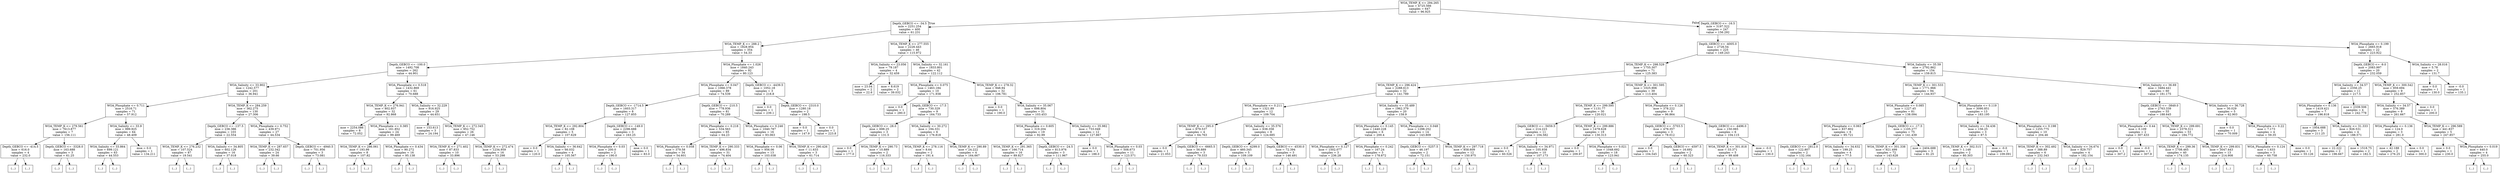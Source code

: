 digraph Tree {
node [shape=box] ;
0 [label="WOA_TEMP_K <= 294.265\nmse = 4725.566\nsamples = 647\nvalue = 96.925"] ;
1 [label="Depth_GEBCO <= -34.5\nmse = 2251.254\nsamples = 400\nvalue = 61.231"] ;
0 -> 1 [labeldistance=2.5, labelangle=45, headlabel="True"] ;
2 [label="WOA_TEMP_K <= 288.2\nmse = 1828.954\nsamples = 354\nvalue = 54.33"] ;
1 -> 2 ;
3 [label="Depth_GEBCO <= -100.0\nmse = 1492.708\nsamples = 262\nvalue = 44.901"] ;
2 -> 3 ;
4 [label="WOA_Salinity <= 33.902\nmse = 1242.577\nsamples = 201\nvalue = 36.941"] ;
3 -> 4 ;
5 [label="WOA_Phosphate <= 0.711\nmse = 2516.71\nsamples = 71\nvalue = 57.912"] ;
4 -> 5 ;
6 [label="WOA_TEMP_K <= 279.561\nmse = 7613.877\nsamples = 7\nvalue = 156.111"] ;
5 -> 6 ;
7 [label="Depth_GEBCO <= -414.5\nmse = 616.0\nsamples = 4\nvalue = 232.0"] ;
6 -> 7 ;
8 [label="(...)"] ;
7 -> 8 ;
11 [label="(...)"] ;
7 -> 11 ;
12 [label="Depth_GEBCO <= -3328.0\nmse = 163.688\nsamples = 3\nvalue = 61.25"] ;
6 -> 12 ;
13 [label="(...)"] ;
12 -> 13 ;
14 [label="(...)"] ;
12 -> 14 ;
17 [label="WOA_Salinity <= 33.9\nmse = 999.925\nsamples = 64\nvalue = 48.409"] ;
5 -> 17 ;
18 [label="WOA_Salinity <= 33.864\nmse = 699.121\nsamples = 63\nvalue = 44.553"] ;
17 -> 18 ;
19 [label="(...)"] ;
18 -> 19 ;
116 [label="(...)"] ;
18 -> 116 ;
131 [label="mse = 0.0\nsamples = 1\nvalue = 134.211"] ;
17 -> 131 ;
132 [label="WOA_TEMP_K <= 284.259\nmse = 362.275\nsamples = 130\nvalue = 27.306"] ;
4 -> 132 ;
133 [label="Depth_GEBCO <= -137.5\nmse = 236.386\nsamples = 103\nvalue = 22.554"] ;
132 -> 133 ;
134 [label="WOA_TEMP_K <= 276.232\nmse = 107.524\nsamples = 87\nvalue = 19.541"] ;
133 -> 134 ;
135 [label="(...)"] ;
134 -> 135 ;
174 [label="(...)"] ;
134 -> 174 ;
239 [label="WOA_Salinity <= 34.805\nmse = 602.126\nsamples = 16\nvalue = 37.018"] ;
133 -> 239 ;
240 [label="(...)"] ;
239 -> 240 ;
247 [label="(...)"] ;
239 -> 247 ;
264 [label="WOA_Phosphate <= 0.752\nmse = 439.971\nsamples = 27\nvalue = 44.534"] ;
132 -> 264 ;
265 [label="WOA_TEMP_K <= 287.657\nmse = 232.342\nsamples = 24\nvalue = 39.66"] ;
264 -> 265 ;
266 [label="(...)"] ;
265 -> 266 ;
291 [label="(...)"] ;
265 -> 291 ;
304 [label="Depth_GEBCO <= -4940.5\nmse = 701.956\nsamples = 3\nvalue = 73.081"] ;
264 -> 304 ;
305 [label="(...)"] ;
304 -> 305 ;
306 [label="(...)"] ;
304 -> 306 ;
309 [label="WOA_Phosphate <= 0.518\nmse = 1432.869\nsamples = 61\nvalue = 70.688"] ;
3 -> 309 ;
310 [label="WOA_TEMP_K <= 276.941\nmse = 802.937\nsamples = 32\nvalue = 92.868"] ;
309 -> 310 ;
311 [label="mse = 2254.086\nsamples = 8\nvalue = 72.052"] ;
310 -> 311 ;
312 [label="WOA_Phosphate <= 0.385\nmse = 161.852\nsamples = 24\nvalue = 99.469"] ;
310 -> 312 ;
313 [label="WOA_TEMP_K <= 286.061\nmse = 193.99\nsamples = 8\nvalue = 107.82"] ;
312 -> 313 ;
314 [label="(...)"] ;
313 -> 314 ;
323 [label="(...)"] ;
313 -> 323 ;
326 [label="WOA_Phosphate <= 0.434\nmse = 90.272\nsamples = 16\nvalue = 95.138"] ;
312 -> 326 ;
327 [label="(...)"] ;
326 -> 327 ;
328 [label="(...)"] ;
326 -> 328 ;
351 [label="WOA_Salinity <= 32.229\nmse = 916.925\nsamples = 29\nvalue = 44.651"] ;
309 -> 351 ;
352 [label="mse = 153.613\nsamples = 3\nvalue = 24.194"] ;
351 -> 352 ;
353 [label="WOA_TEMP_K <= 272.345\nmse = 952.752\nsamples = 26\nvalue = 47.146"] ;
351 -> 353 ;
354 [label="WOA_TEMP_K <= 271.402\nmse = 87.833\nsamples = 10\nvalue = 33.896"] ;
353 -> 354 ;
355 [label="(...)"] ;
354 -> 355 ;
356 [label="(...)"] ;
354 -> 356 ;
369 [label="WOA_TEMP_K <= 272.474\nmse = 1234.959\nsamples = 16\nvalue = 53.298"] ;
353 -> 369 ;
370 [label="(...)"] ;
369 -> 370 ;
371 [label="(...)"] ;
369 -> 371 ;
378 [label="WOA_Phosphate <= 1.026\nmse = 1840.243\nsamples = 92\nvalue = 80.123"] ;
2 -> 378 ;
379 [label="WOA_Phosphate <= 0.047\nmse = 1066.378\nsamples = 89\nvalue = 74.539"] ;
378 -> 379 ;
380 [label="Depth_GEBCO <= -1714.5\nmse = 1603.317\nsamples = 8\nvalue = 127.855"] ;
379 -> 380 ;
381 [label="WOA_TEMP_K <= 292.804\nmse = 82.108\nsamples = 5\nvalue = 107.629"] ;
380 -> 381 ;
382 [label="mse = 0.0\nsamples = 1\nvalue = 120.0"] ;
381 -> 382 ;
383 [label="WOA_Salinity <= 36.642\nmse = 66.032\nsamples = 4\nvalue = 105.567"] ;
381 -> 383 ;
384 [label="(...)"] ;
383 -> 384 ;
387 [label="(...)"] ;
383 -> 387 ;
388 [label="Depth_GEBCO <= -149.0\nmse = 2296.688\nsamples = 3\nvalue = 163.25"] ;
380 -> 388 ;
389 [label="WOA_Phosphate <= 0.03\nmse = 200.0\nsamples = 2\nvalue = 190.0"] ;
388 -> 389 ;
390 [label="(...)"] ;
389 -> 390 ;
391 [label="(...)"] ;
389 -> 391 ;
392 [label="mse = 0.0\nsamples = 1\nvalue = 83.0"] ;
388 -> 392 ;
393 [label="Depth_GEBCO <= -210.5\nmse = 778.936\nsamples = 81\nvalue = 70.289"] ;
379 -> 393 ;
394 [label="WOA_Phosphate <= 0.218\nmse = 534.563\nsamples = 65\nvalue = 64.23"] ;
393 -> 394 ;
395 [label="WOA_Phosphate <= 0.058\nmse = 379.58\nsamples = 34\nvalue = 54.601"] ;
394 -> 395 ;
396 [label="(...)"] ;
395 -> 396 ;
401 [label="(...)"] ;
395 -> 401 ;
454 [label="WOA_TEMP_K <= 290.333\nmse = 496.834\nsamples = 31\nvalue = 74.404"] ;
394 -> 454 ;
455 [label="(...)"] ;
454 -> 455 ;
480 [label="(...)"] ;
454 -> 480 ;
505 [label="WOA_Phosphate <= 0.246\nmse = 1040.787\nsamples = 16\nvalue = 93.063"] ;
393 -> 505 ;
506 [label="WOA_Phosphate <= 0.06\nmse = 956.06\nsamples = 13\nvalue = 103.038"] ;
505 -> 506 ;
507 [label="(...)"] ;
506 -> 507 ;
508 [label="(...)"] ;
506 -> 508 ;
527 [label="WOA_TEMP_K <= 290.426\nmse = 11.633\nsamples = 3\nvalue = 61.714"] ;
505 -> 527 ;
528 [label="(...)"] ;
527 -> 528 ;
531 [label="(...)"] ;
527 -> 531 ;
532 [label="Depth_GEBCO <= -4439.5\nmse = 1052.18\nsamples = 3\nvalue = 218.8"] ;
378 -> 532 ;
533 [label="mse = 0.0\nsamples = 1\nvalue = 239.1"] ;
532 -> 533 ;
534 [label="Depth_GEBCO <= -2310.0\nmse = 1280.18\nsamples = 2\nvalue = 198.5"] ;
532 -> 534 ;
535 [label="mse = 0.0\nsamples = 1\nvalue = 147.9"] ;
534 -> 535 ;
536 [label="mse = 0.0\nsamples = 1\nvalue = 223.8"] ;
534 -> 536 ;
537 [label="WOA_TEMP_K <= 277.555\nmse = 2226.443\nsamples = 46\nvalue = 115.972"] ;
1 -> 537 ;
538 [label="WOA_Salinity <= 23.056\nmse = 79.187\nsamples = 4\nvalue = 32.459"] ;
537 -> 538 ;
539 [label="mse = 23.04\nsamples = 2\nvalue = 22.6"] ;
538 -> 539 ;
540 [label="mse = 8.619\nsamples = 2\nvalue = 39.032"] ;
538 -> 540 ;
541 [label="WOA_Salinity <= 32.161\nmse = 1833.801\nsamples = 42\nvalue = 122.112"] ;
537 -> 541 ;
542 [label="WOA_Phosphate <= 0.075\nmse = 1463.184\nsamples = 10\nvalue = 171.938"] ;
541 -> 542 ;
543 [label="mse = 0.0\nsamples = 1\nvalue = 280.0"] ;
542 -> 543 ;
544 [label="Depth_GEBCO <= -17.5\nmse = 730.329\nsamples = 9\nvalue = 164.733"] ;
542 -> 544 ;
545 [label="Depth_GEBCO <= -28.0\nmse = 698.25\nsamples = 3\nvalue = 131.5"] ;
544 -> 545 ;
546 [label="mse = 0.0\nsamples = 1\nvalue = 177.0"] ;
545 -> 546 ;
547 [label="WOA_TEMP_K <= 290.73\nmse = 10.889\nsamples = 2\nvalue = 116.333"] ;
545 -> 547 ;
548 [label="(...)"] ;
547 -> 548 ;
549 [label="(...)"] ;
547 -> 549 ;
550 [label="WOA_Salinity <= 30.272\nmse = 194.331\nsamples = 6\nvalue = 176.818"] ;
544 -> 550 ;
551 [label="WOA_TEMP_K <= 278.116\nmse = 8.64\nsamples = 2\nvalue = 191.4"] ;
550 -> 551 ;
552 [label="(...)"] ;
551 -> 552 ;
553 [label="(...)"] ;
551 -> 553 ;
554 [label="WOA_TEMP_K <= 290.89\nmse = 24.222\nsamples = 4\nvalue = 164.667"] ;
550 -> 554 ;
555 [label="(...)"] ;
554 -> 555 ;
560 [label="(...)"] ;
554 -> 560 ;
561 [label="WOA_TEMP_K <= 278.32\nmse = 948.94\nsamples = 32\nvalue = 106.781"] ;
541 -> 561 ;
562 [label="mse = 0.0\nsamples = 1\nvalue = 190.0"] ;
561 -> 562 ;
563 [label="WOA_Salinity <= 35.067\nmse = 698.804\nsamples = 31\nvalue = 103.453"] ;
561 -> 563 ;
564 [label="WOA_Phosphate <= 0.605\nmse = 319.204\nsamples = 19\nvalue = 92.99"] ;
563 -> 564 ;
565 [label="WOA_TEMP_K <= 291.365\nmse = 166.714\nsamples = 16\nvalue = 89.827"] ;
564 -> 565 ;
566 [label="(...)"] ;
565 -> 566 ;
593 [label="(...)"] ;
565 -> 593 ;
596 [label="Depth_GEBCO <= -24.5\nmse = 813.976\nsamples = 3\nvalue = 111.967"] ;
564 -> 596 ;
597 [label="(...)"] ;
596 -> 597 ;
600 [label="(...)"] ;
596 -> 600 ;
601 [label="WOA_Salinity <= 35.982\nmse = 733.049\nsamples = 12\nvalue = 127.867"] ;
563 -> 601 ;
602 [label="mse = 0.0\nsamples = 1\nvalue = 188.0"] ;
601 -> 602 ;
603 [label="WOA_Phosphate <= 0.03\nmse = 508.673\nsamples = 11\nvalue = 123.571"] ;
601 -> 603 ;
604 [label="(...)"] ;
603 -> 604 ;
607 [label="(...)"] ;
603 -> 607 ;
612 [label="Depth_GEBCO <= -16.5\nmse = 3197.522\nsamples = 247\nvalue = 156.292"] ;
0 -> 612 [labeldistance=2.5, labelangle=-45, headlabel="False"] ;
613 [label="Depth_GEBCO <= -4005.0\nmse = 2726.54\nsamples = 225\nvalue = 149.243"] ;
612 -> 613 ;
614 [label="WOA_TEMP_K <= 298.529\nmse = 1755.307\nsamples = 71\nvalue = 125.383"] ;
613 -> 614 ;
615 [label="WOA_TEMP_K <= 296.424\nmse = 2288.613\nsamples = 32\nvalue = 141.789"] ;
614 -> 615 ;
616 [label="WOA_Phosphate <= 0.211\nmse = 1321.89\nsamples = 12\nvalue = 109.704"] ;
615 -> 616 ;
617 [label="WOA_TEMP_K <= 295.0\nmse = 679.537\nsamples = 4\nvalue = 64.763"] ;
616 -> 617 ;
618 [label="mse = 0.0\nsamples = 1\nvalue = 21.053"] ;
617 -> 618 ;
619 [label="Depth_GEBCO <= -6665.5\nmse = 56.889\nsamples = 3\nvalue = 79.333"] ;
617 -> 619 ;
620 [label="(...)"] ;
619 -> 620 ;
621 [label="(...)"] ;
619 -> 621 ;
622 [label="WOA_Salinity <= 35.576\nmse = 638.358\nsamples = 8\nvalue = 124.685"] ;
616 -> 622 ;
623 [label="Depth_GEBCO <= -4299.0\nmse = 460.345\nsamples = 5\nvalue = 109.109"] ;
622 -> 623 ;
624 [label="(...)"] ;
623 -> 624 ;
631 [label="(...)"] ;
623 -> 631 ;
632 [label="Depth_GEBCO <= -4530.0\nmse = 72.394\nsamples = 3\nvalue = 146.491"] ;
622 -> 632 ;
633 [label="(...)"] ;
632 -> 633 ;
634 [label="(...)"] ;
632 -> 634 ;
637 [label="WOA_Salinity <= 35.489\nmse = 1962.379\nsamples = 20\nvalue = 158.9"] ;
615 -> 637 ;
638 [label="WOA_Phosphate <= 0.145\nmse = 1440.228\nsamples = 6\nvalue = 200.4"] ;
637 -> 638 ;
639 [label="WOA_Phosphate <= 0.127\nmse = 1502.077\nsamples = 3\nvalue = 236.28"] ;
638 -> 639 ;
640 [label="(...)"] ;
639 -> 640 ;
641 [label="(...)"] ;
639 -> 641 ;
644 [label="WOA_Phosphate <= 0.242\nmse = 167.24\nsamples = 3\nvalue = 178.872"] ;
638 -> 644 ;
645 [label="(...)"] ;
644 -> 645 ;
646 [label="(...)"] ;
644 -> 646 ;
649 [label="WOA_Phosphate <= 0.048\nmse = 1298.252\nsamples = 14\nvalue = 143.809"] ;
637 -> 649 ;
650 [label="Depth_GEBCO <= -5257.5\nmse = 46.197\nsamples = 2\nvalue = 72.151"] ;
649 -> 650 ;
651 [label="(...)"] ;
650 -> 651 ;
652 [label="(...)"] ;
650 -> 652 ;
653 [label="WOA_TEMP_K <= 297.718\nmse = 858.609\nsamples = 12\nvalue = 150.975"] ;
649 -> 653 ;
654 [label="(...)"] ;
653 -> 654 ;
675 [label="(...)"] ;
653 -> 675 ;
676 [label="WOA_TEMP_K <= 301.595\nmse = 1025.906\nsamples = 39\nvalue = 113.404"] ;
614 -> 676 ;
677 [label="WOA_TEMP_K <= 299.595\nmse = 1131.77\nsamples = 30\nvalue = 120.021"] ;
676 -> 677 ;
678 [label="Depth_GEBCO <= -5659.5\nmse = 214.223\nsamples = 11\nvalue = 104.582"] ;
677 -> 678 ;
679 [label="mse = 0.0\nsamples = 1\nvalue = 60.526"] ;
678 -> 679 ;
680 [label="WOA_Salinity <= 34.971\nmse = 105.938\nsamples = 10\nvalue = 107.173"] ;
678 -> 680 ;
681 [label="(...)"] ;
680 -> 681 ;
684 [label="(...)"] ;
680 -> 684 ;
699 [label="WOA_TEMP_K <= 299.886\nmse = 1478.628\nsamples = 19\nvalue = 130.313"] ;
677 -> 699 ;
700 [label="mse = 0.0\nsamples = 1\nvalue = 209.97"] ;
699 -> 700 ;
701 [label="WOA_Phosphate <= 0.021\nmse = 1048.692\nsamples = 18\nvalue = 123.941"] ;
699 -> 701 ;
702 [label="(...)"] ;
701 -> 702 ;
711 [label="(...)"] ;
701 -> 711 ;
736 [label="WOA_Phosphate <= 0.126\nmse = 378.222\nsamples = 9\nvalue = 96.864"] ;
676 -> 736 ;
737 [label="Depth_GEBCO <= -5703.5\nmse = 479.357\nsamples = 3\nvalue = 78.012"] ;
736 -> 737 ;
738 [label="mse = 0.0\nsamples = 1\nvalue = 104.545"] ;
737 -> 738 ;
739 [label="Depth_GEBCO <= -4597.5\nmse = 16.692\nsamples = 2\nvalue = 60.323"] ;
737 -> 739 ;
740 [label="(...)"] ;
739 -> 740 ;
741 [label="(...)"] ;
739 -> 741 ;
742 [label="Depth_GEBCO <= -4496.0\nmse = 150.065\nsamples = 6\nvalue = 104.115"] ;
736 -> 742 ;
743 [label="WOA_TEMP_K <= 301.818\nmse = 33.371\nsamples = 5\nvalue = 99.408"] ;
742 -> 743 ;
744 [label="(...)"] ;
743 -> 744 ;
747 [label="(...)"] ;
743 -> 747 ;
752 [label="mse = -0.0\nsamples = 1\nvalue = 130.0"] ;
742 -> 752 ;
753 [label="WOA_Salinity <= 35.59\nmse = 2792.862\nsamples = 154\nvalue = 159.815"] ;
613 -> 753 ;
754 [label="WOA_TEMP_K <= 301.533\nmse = 1771.966\nsamples = 94\nvalue = 144.937"] ;
753 -> 754 ;
755 [label="WOA_Phosphate <= 0.085\nmse = 1227.45\nsamples = 81\nvalue = 138.094"] ;
754 -> 755 ;
756 [label="WOA_Phosphate <= 0.063\nmse = 837.802\nsamples = 6\nvalue = 95.721"] ;
755 -> 756 ;
757 [label="Depth_GEBCO <= -2812.0\nmse = 122.807\nsamples = 2\nvalue = 132.164"] ;
756 -> 757 ;
758 [label="(...)"] ;
757 -> 758 ;
759 [label="(...)"] ;
757 -> 759 ;
760 [label="WOA_Salinity <= 34.632\nmse = 199.25\nsamples = 4\nvalue = 77.5"] ;
756 -> 760 ;
761 [label="(...)"] ;
760 -> 761 ;
766 [label="(...)"] ;
760 -> 766 ;
767 [label="Depth_GEBCO <= -17.5\nmse = 1105.277\nsamples = 75\nvalue = 141.439"] ;
755 -> 767 ;
768 [label="WOA_TEMP_K <= 301.338\nmse = 921.499\nsamples = 72\nvalue = 143.628"] ;
767 -> 768 ;
769 [label="(...)"] ;
768 -> 769 ;
884 [label="(...)"] ;
768 -> 884 ;
885 [label="mse = 2404.688\nsamples = 3\nvalue = 81.25"] ;
767 -> 885 ;
886 [label="WOA_Phosphate <= 0.119\nmse = 3090.851\nsamples = 13\nvalue = 183.195"] ;
754 -> 886 ;
887 [label="WOA_Salinity <= 34.436\nmse = 156.25\nsamples = 3\nvalue = 87.5"] ;
886 -> 887 ;
888 [label="WOA_TEMP_K <= 302.515\nmse = 1.148\nsamples = 2\nvalue = 80.303"] ;
887 -> 888 ;
889 [label="(...)"] ;
888 -> 889 ;
890 [label="(...)"] ;
888 -> 890 ;
891 [label="mse = -0.0\nsamples = 1\nvalue = 109.091"] ;
887 -> 891 ;
892 [label="WOA_Phosphate <= 0.198\nmse = 1255.775\nsamples = 10\nvalue = 204.46"] ;
886 -> 892 ;
893 [label="WOA_TEMP_K <= 302.492\nmse = 388.89\nsamples = 6\nvalue = 232.343"] ;
892 -> 893 ;
894 [label="(...)"] ;
893 -> 894 ;
901 [label="(...)"] ;
893 -> 901 ;
902 [label="WOA_Salinity <= 34.674\nmse = 829.757\nsamples = 4\nvalue = 182.154"] ;
892 -> 902 ;
903 [label="(...)"] ;
902 -> 903 ;
906 [label="(...)"] ;
902 -> 906 ;
907 [label="WOA_Salinity <= 36.69\nmse = 3484.441\nsamples = 60\nvalue = 181.175"] ;
753 -> 907 ;
908 [label="Depth_GEBCO <= -3849.0\nmse = 2763.339\nsamples = 55\nvalue = 188.645"] ;
907 -> 908 ;
909 [label="WOA_Phosphate <= 0.44\nmse = 0.109\nsamples = 2\nvalue = 307.433"] ;
908 -> 909 ;
910 [label="mse = 0.0\nsamples = 1\nvalue = 307.2"] ;
909 -> 910 ;
911 [label="mse = -0.0\nsamples = 1\nvalue = 307.9"] ;
909 -> 911 ;
912 [label="WOA_TEMP_K <= 299.691\nmse = 2378.311\nsamples = 53\nvalue = 184.772"] ;
908 -> 912 ;
913 [label="WOA_TEMP_K <= 299.36\nmse = 1708.465\nsamples = 40\nvalue = 174.135"] ;
912 -> 913 ;
914 [label="(...)"] ;
913 -> 914 ;
955 [label="(...)"] ;
913 -> 955 ;
956 [label="WOA_TEMP_K <= 299.831\nmse = 3047.443\nsamples = 13\nvalue = 214.908"] ;
912 -> 956 ;
957 [label="(...)"] ;
956 -> 957 ;
960 [label="(...)"] ;
956 -> 960 ;
973 [label="WOA_Salinity <= 36.728\nmse = 30.029\nsamples = 5\nvalue = 62.903"] ;
907 -> 973 ;
974 [label="mse = 0.0\nsamples = 1\nvalue = 70.009"] ;
973 -> 974 ;
975 [label="WOA_Phosphate <= 0.22\nmse = 7.173\nsamples = 4\nvalue = 59.35"] ;
973 -> 975 ;
976 [label="WOA_Phosphate <= 0.124\nmse = 1.633\nsamples = 3\nvalue = 60.758"] ;
975 -> 976 ;
977 [label="(...)"] ;
976 -> 977 ;
978 [label="(...)"] ;
976 -> 978 ;
979 [label="mse = 0.0\nsamples = 1\nvalue = 55.126"] ;
975 -> 979 ;
980 [label="WOA_Phosphate <= 0.199\nmse = 2665.918\nsamples = 22\nvalue = 223.922"] ;
612 -> 980 ;
981 [label="Depth_GEBCO <= -9.0\nmse = 2083.997\nsamples = 20\nvalue = 232.059"] ;
980 -> 981 ;
982 [label="WOA_Salinity <= 34.57\nmse = 2356.25\nsamples = 11\nvalue = 217.5"] ;
981 -> 982 ;
983 [label="WOA_Phosphate <= 0.136\nmse = 1419.421\nsamples = 7\nvalue = 196.818"] ;
982 -> 983 ;
984 [label="mse = 1954.688\nsamples = 3\nvalue = 211.25"] ;
983 -> 984 ;
985 [label="WOA_Salinity <= 31.333\nmse = 926.531\nsamples = 4\nvalue = 188.571"] ;
983 -> 985 ;
986 [label="mse = 22.222\nsamples = 2\nvalue = 196.667"] ;
985 -> 986 ;
987 [label="mse = 1518.75\nsamples = 2\nvalue = 182.5"] ;
985 -> 987 ;
988 [label="mse = 2339.506\nsamples = 4\nvalue = 242.778"] ;
982 -> 988 ;
989 [label="WOA_TEMP_K <= 300.542\nmse = 959.694\nsamples = 9\nvalue = 252.857"] ;
981 -> 989 ;
990 [label="WOA_Salinity <= 34.57\nmse = 576.389\nsamples = 8\nvalue = 261.667"] ;
989 -> 990 ;
991 [label="WOA_Phosphate <= 0.136\nmse = 124.0\nsamples = 3\nvalue = 281.0"] ;
990 -> 991 ;
992 [label="mse = 42.188\nsamples = 2\nvalue = 276.25"] ;
991 -> 992 ;
993 [label="mse = 0.0\nsamples = 1\nvalue = 300.0"] ;
991 -> 993 ;
994 [label="WOA_TEMP_K <= 296.589\nmse = 441.837\nsamples = 5\nvalue = 247.857"] ;
990 -> 994 ;
995 [label="mse = 0.0\nsamples = 1\nvalue = 230.0"] ;
994 -> 995 ;
996 [label="WOA_Phosphate <= 0.019\nmse = 440.0\nsamples = 4\nvalue = 255.0"] ;
994 -> 996 ;
997 [label="(...)"] ;
996 -> 997 ;
998 [label="(...)"] ;
996 -> 998 ;
1001 [label="mse = 0.0\nsamples = 1\nvalue = 200.0"] ;
989 -> 1001 ;
1002 [label="WOA_Salinity <= 28.016\nmse = 5.78\nsamples = 2\nvalue = 131.7"] ;
980 -> 1002 ;
1003 [label="mse = 0.0\nsamples = 1\nvalue = 130.0"] ;
1002 -> 1003 ;
1004 [label="mse = -0.0\nsamples = 1\nvalue = 135.1"] ;
1002 -> 1004 ;
}